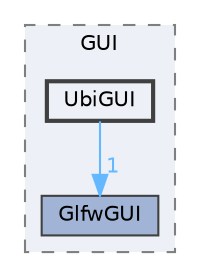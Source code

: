 digraph "D:/Peridyno/peridyno/src/Rendering/GUI/UbiGUI"
{
 // LATEX_PDF_SIZE
  bgcolor="transparent";
  edge [fontname=Helvetica,fontsize=10,labelfontname=Helvetica,labelfontsize=10];
  node [fontname=Helvetica,fontsize=10,shape=box,height=0.2,width=0.4];
  compound=true
  subgraph clusterdir_1142aa39e27f489476c1eb847f941055 {
    graph [ bgcolor="#edf0f7", pencolor="grey50", label="GUI", fontname=Helvetica,fontsize=10 style="filled,dashed", URL="dir_1142aa39e27f489476c1eb847f941055.html",tooltip=""]
  dir_b4e8764f01a270a96dfca35fda41b8eb [label="GlfwGUI", fillcolor="#a2b4d6", color="grey25", style="filled", URL="dir_b4e8764f01a270a96dfca35fda41b8eb.html",tooltip=""];
  dir_0aad9ce28c5306f4da92ef05aea202a2 [label="UbiGUI", fillcolor="#edf0f7", color="grey25", style="filled,bold", URL="dir_0aad9ce28c5306f4da92ef05aea202a2.html",tooltip=""];
  }
  dir_0aad9ce28c5306f4da92ef05aea202a2->dir_b4e8764f01a270a96dfca35fda41b8eb [headlabel="1", labeldistance=1.5 headhref="dir_000084_000028.html" href="dir_000084_000028.html" color="steelblue1" fontcolor="steelblue1"];
}
